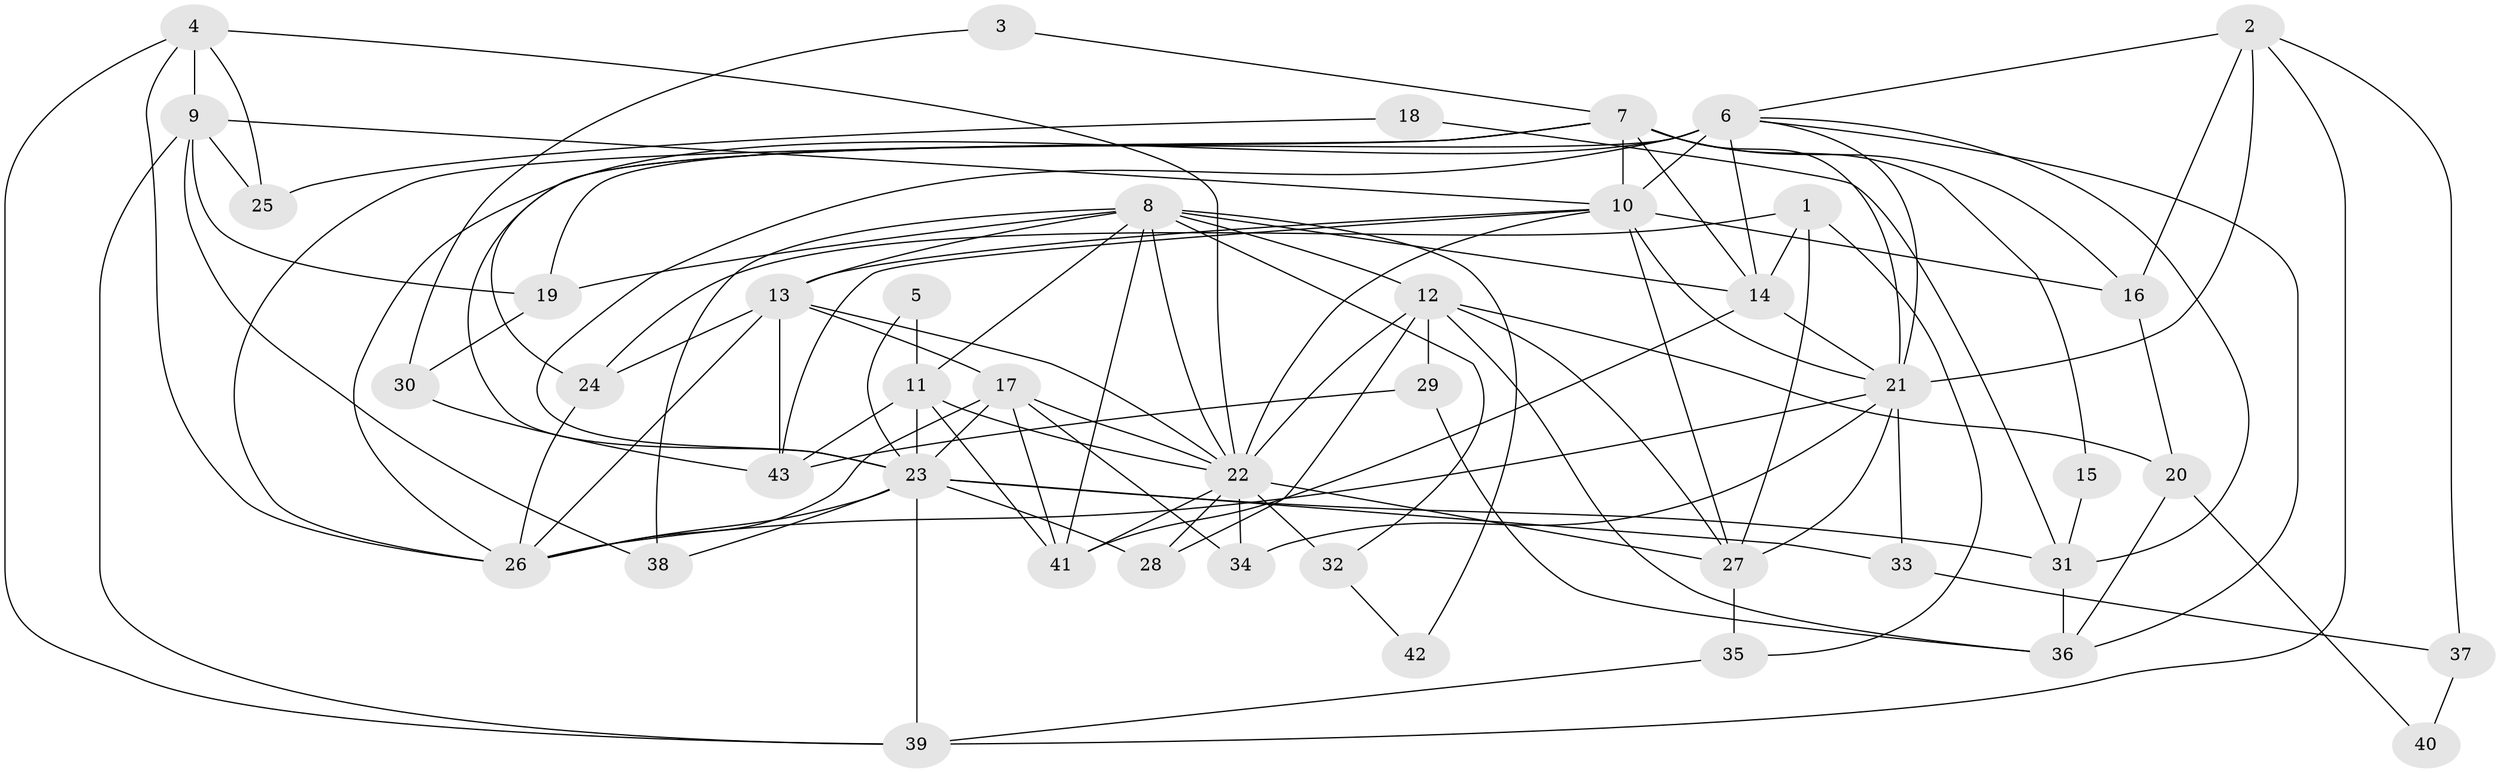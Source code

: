 // original degree distribution, {3: 0.3411764705882353, 6: 0.08235294117647059, 2: 0.09411764705882353, 5: 0.2235294117647059, 4: 0.21176470588235294, 7: 0.047058823529411764}
// Generated by graph-tools (version 1.1) at 2025/36/03/09/25 02:36:23]
// undirected, 43 vertices, 109 edges
graph export_dot {
graph [start="1"]
  node [color=gray90,style=filled];
  1;
  2;
  3;
  4;
  5;
  6;
  7;
  8;
  9;
  10;
  11;
  12;
  13;
  14;
  15;
  16;
  17;
  18;
  19;
  20;
  21;
  22;
  23;
  24;
  25;
  26;
  27;
  28;
  29;
  30;
  31;
  32;
  33;
  34;
  35;
  36;
  37;
  38;
  39;
  40;
  41;
  42;
  43;
  1 -- 14 [weight=1.0];
  1 -- 24 [weight=1.0];
  1 -- 27 [weight=1.0];
  1 -- 35 [weight=1.0];
  2 -- 6 [weight=1.0];
  2 -- 16 [weight=1.0];
  2 -- 21 [weight=2.0];
  2 -- 37 [weight=1.0];
  2 -- 39 [weight=1.0];
  3 -- 7 [weight=1.0];
  3 -- 30 [weight=1.0];
  4 -- 9 [weight=1.0];
  4 -- 22 [weight=1.0];
  4 -- 25 [weight=1.0];
  4 -- 26 [weight=1.0];
  4 -- 39 [weight=1.0];
  5 -- 11 [weight=1.0];
  5 -- 23 [weight=1.0];
  6 -- 10 [weight=2.0];
  6 -- 14 [weight=1.0];
  6 -- 19 [weight=1.0];
  6 -- 21 [weight=2.0];
  6 -- 23 [weight=1.0];
  6 -- 26 [weight=2.0];
  6 -- 31 [weight=1.0];
  6 -- 36 [weight=1.0];
  7 -- 10 [weight=1.0];
  7 -- 14 [weight=1.0];
  7 -- 15 [weight=1.0];
  7 -- 16 [weight=1.0];
  7 -- 21 [weight=1.0];
  7 -- 23 [weight=1.0];
  7 -- 24 [weight=1.0];
  7 -- 26 [weight=1.0];
  8 -- 11 [weight=1.0];
  8 -- 12 [weight=3.0];
  8 -- 13 [weight=1.0];
  8 -- 14 [weight=1.0];
  8 -- 19 [weight=1.0];
  8 -- 22 [weight=1.0];
  8 -- 32 [weight=1.0];
  8 -- 38 [weight=1.0];
  8 -- 41 [weight=1.0];
  8 -- 42 [weight=1.0];
  9 -- 10 [weight=1.0];
  9 -- 19 [weight=2.0];
  9 -- 25 [weight=1.0];
  9 -- 38 [weight=1.0];
  9 -- 39 [weight=1.0];
  10 -- 13 [weight=1.0];
  10 -- 16 [weight=1.0];
  10 -- 21 [weight=2.0];
  10 -- 22 [weight=1.0];
  10 -- 27 [weight=1.0];
  10 -- 43 [weight=1.0];
  11 -- 22 [weight=1.0];
  11 -- 23 [weight=2.0];
  11 -- 41 [weight=1.0];
  11 -- 43 [weight=2.0];
  12 -- 20 [weight=1.0];
  12 -- 22 [weight=2.0];
  12 -- 27 [weight=1.0];
  12 -- 28 [weight=1.0];
  12 -- 29 [weight=1.0];
  12 -- 36 [weight=1.0];
  13 -- 17 [weight=3.0];
  13 -- 22 [weight=1.0];
  13 -- 24 [weight=1.0];
  13 -- 26 [weight=1.0];
  13 -- 43 [weight=2.0];
  14 -- 21 [weight=1.0];
  14 -- 41 [weight=1.0];
  15 -- 31 [weight=1.0];
  16 -- 20 [weight=1.0];
  17 -- 22 [weight=1.0];
  17 -- 23 [weight=1.0];
  17 -- 26 [weight=1.0];
  17 -- 34 [weight=1.0];
  17 -- 41 [weight=1.0];
  18 -- 25 [weight=1.0];
  18 -- 31 [weight=1.0];
  19 -- 30 [weight=1.0];
  20 -- 36 [weight=1.0];
  20 -- 40 [weight=1.0];
  21 -- 26 [weight=1.0];
  21 -- 27 [weight=1.0];
  21 -- 33 [weight=1.0];
  21 -- 34 [weight=1.0];
  22 -- 27 [weight=1.0];
  22 -- 28 [weight=1.0];
  22 -- 32 [weight=1.0];
  22 -- 34 [weight=1.0];
  22 -- 41 [weight=1.0];
  23 -- 26 [weight=1.0];
  23 -- 28 [weight=2.0];
  23 -- 31 [weight=1.0];
  23 -- 33 [weight=1.0];
  23 -- 38 [weight=1.0];
  23 -- 39 [weight=1.0];
  24 -- 26 [weight=1.0];
  27 -- 35 [weight=1.0];
  29 -- 36 [weight=1.0];
  29 -- 43 [weight=1.0];
  30 -- 43 [weight=1.0];
  31 -- 36 [weight=1.0];
  32 -- 42 [weight=1.0];
  33 -- 37 [weight=1.0];
  35 -- 39 [weight=1.0];
  37 -- 40 [weight=1.0];
}
